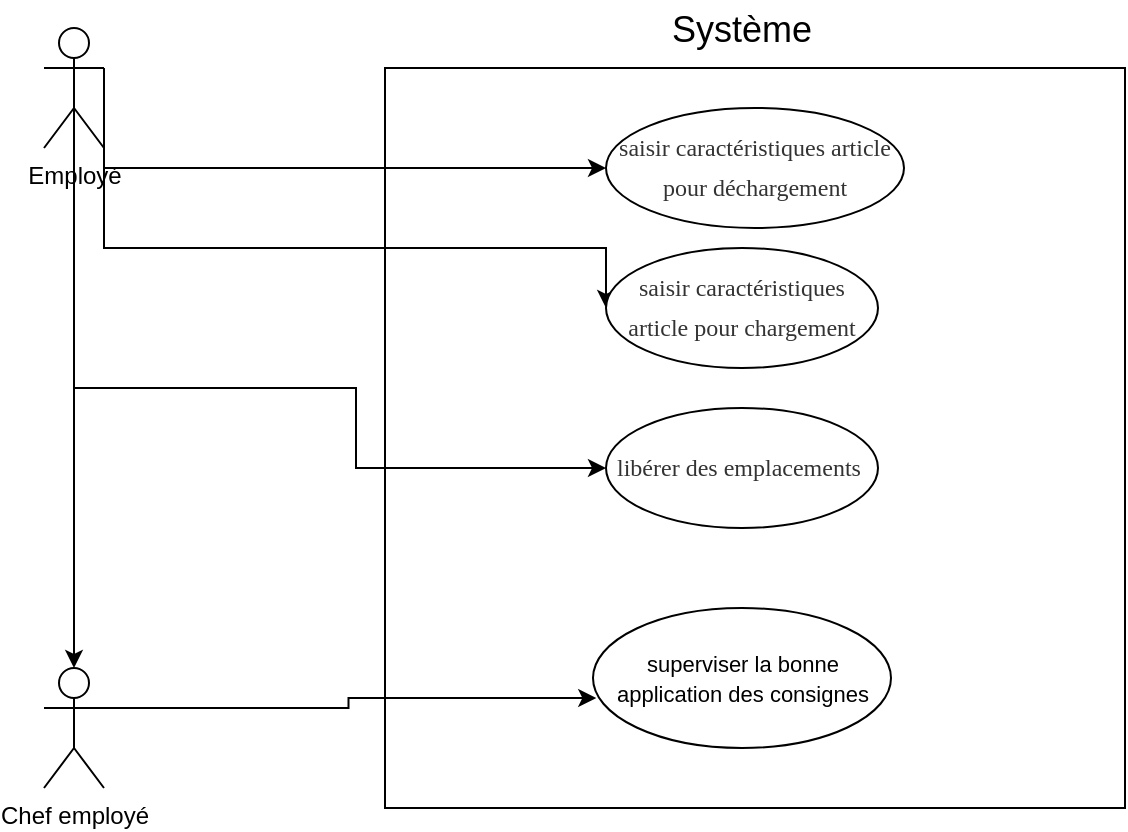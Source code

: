 <mxfile version="20.0.4" type="github">
  <diagram id="sKOXEcCy8EMqs_lArJ1n" name="Page-1">
    <mxGraphModel dx="988" dy="478" grid="1" gridSize="10" guides="1" tooltips="1" connect="1" arrows="1" fold="1" page="1" pageScale="1" pageWidth="827" pageHeight="1169" math="0" shadow="0">
      <root>
        <mxCell id="0" />
        <mxCell id="1" parent="0" />
        <mxCell id="C8wSqRybFLgtsbrYx_Tw-18" value="" style="whiteSpace=wrap;html=1;aspect=fixed;fontSize=11;" vertex="1" parent="1">
          <mxGeometry x="240.5" y="40" width="370" height="370" as="geometry" />
        </mxCell>
        <mxCell id="C8wSqRybFLgtsbrYx_Tw-3" value="" style="edgeStyle=orthogonalEdgeStyle;rounded=0;orthogonalLoop=1;jettySize=auto;html=1;" edge="1" parent="1" source="C8wSqRybFLgtsbrYx_Tw-1" target="C8wSqRybFLgtsbrYx_Tw-2">
          <mxGeometry relative="1" as="geometry" />
        </mxCell>
        <mxCell id="C8wSqRybFLgtsbrYx_Tw-14" style="edgeStyle=orthogonalEdgeStyle;rounded=0;orthogonalLoop=1;jettySize=auto;html=1;exitX=1;exitY=0.333;exitDx=0;exitDy=0;exitPerimeter=0;fontSize=11;" edge="1" parent="1" source="C8wSqRybFLgtsbrYx_Tw-1" target="C8wSqRybFLgtsbrYx_Tw-8">
          <mxGeometry relative="1" as="geometry">
            <Array as="points">
              <mxPoint x="100" y="90" />
            </Array>
          </mxGeometry>
        </mxCell>
        <mxCell id="C8wSqRybFLgtsbrYx_Tw-15" style="edgeStyle=orthogonalEdgeStyle;rounded=0;orthogonalLoop=1;jettySize=auto;html=1;exitX=1;exitY=1;exitDx=0;exitDy=0;exitPerimeter=0;entryX=0;entryY=0.5;entryDx=0;entryDy=0;fontSize=11;" edge="1" parent="1" source="C8wSqRybFLgtsbrYx_Tw-1" target="C8wSqRybFLgtsbrYx_Tw-10">
          <mxGeometry relative="1" as="geometry">
            <Array as="points">
              <mxPoint x="100" y="130" />
              <mxPoint x="351" y="130" />
            </Array>
          </mxGeometry>
        </mxCell>
        <mxCell id="C8wSqRybFLgtsbrYx_Tw-16" style="edgeStyle=orthogonalEdgeStyle;rounded=0;orthogonalLoop=1;jettySize=auto;html=1;exitX=0.5;exitY=0.5;exitDx=0;exitDy=0;exitPerimeter=0;entryX=0;entryY=0.5;entryDx=0;entryDy=0;fontSize=11;" edge="1" parent="1" source="C8wSqRybFLgtsbrYx_Tw-1" target="C8wSqRybFLgtsbrYx_Tw-11">
          <mxGeometry relative="1" as="geometry">
            <Array as="points">
              <mxPoint x="85" y="200" />
              <mxPoint x="226" y="200" />
              <mxPoint x="226" y="240" />
            </Array>
          </mxGeometry>
        </mxCell>
        <mxCell id="C8wSqRybFLgtsbrYx_Tw-1" value="Employé" style="shape=umlActor;verticalLabelPosition=bottom;verticalAlign=top;html=1;outlineConnect=0;" vertex="1" parent="1">
          <mxGeometry x="70" y="20" width="30" height="60" as="geometry" />
        </mxCell>
        <mxCell id="C8wSqRybFLgtsbrYx_Tw-17" style="edgeStyle=orthogonalEdgeStyle;rounded=0;orthogonalLoop=1;jettySize=auto;html=1;exitX=1;exitY=0.333;exitDx=0;exitDy=0;exitPerimeter=0;entryX=0.011;entryY=0.643;entryDx=0;entryDy=0;entryPerimeter=0;fontSize=11;" edge="1" parent="1" source="C8wSqRybFLgtsbrYx_Tw-2" target="C8wSqRybFLgtsbrYx_Tw-12">
          <mxGeometry relative="1" as="geometry" />
        </mxCell>
        <mxCell id="C8wSqRybFLgtsbrYx_Tw-2" value="Chef employé" style="shape=umlActor;verticalLabelPosition=bottom;verticalAlign=top;html=1;outlineConnect=0;" vertex="1" parent="1">
          <mxGeometry x="70" y="340" width="30" height="60" as="geometry" />
        </mxCell>
        <mxCell id="C8wSqRybFLgtsbrYx_Tw-8" value="&lt;span style=&quot;text-align: start; line-height: 17.12px; font-family: &amp;quot;Times New Roman&amp;quot;, serif; color: rgb(51, 51, 51);&quot; lang=&quot;FR&quot;&gt;&lt;font style=&quot;font-size: 12px;&quot;&gt;saisir caractéristiques article pour déchargement&lt;/font&gt;&lt;/span&gt;&lt;span style=&quot;font-size: medium; text-align: start;&quot;&gt;&lt;/span&gt;" style="ellipse;whiteSpace=wrap;html=1;" vertex="1" parent="1">
          <mxGeometry x="351" y="60" width="149" height="60" as="geometry" />
        </mxCell>
        <mxCell id="C8wSqRybFLgtsbrYx_Tw-9" value="&lt;font style=&quot;font-size: 18px;&quot;&gt;Système&lt;/font&gt;" style="text;html=1;strokeColor=none;fillColor=none;align=center;verticalAlign=middle;whiteSpace=wrap;rounded=0;fontSize=12;" vertex="1" parent="1">
          <mxGeometry x="389" y="6" width="60" height="30" as="geometry" />
        </mxCell>
        <mxCell id="C8wSqRybFLgtsbrYx_Tw-10" value="&lt;span style=&quot;text-align: start; line-height: 17.12px; font-family: &amp;quot;Times New Roman&amp;quot;, serif; color: rgb(51, 51, 51);&quot; lang=&quot;FR&quot;&gt;&lt;font style=&quot;font-size: 12px;&quot;&gt;saisir caractéristiques article pour chargement&lt;/font&gt;&lt;/span&gt;&lt;span style=&quot;font-size: medium; text-align: start;&quot;&gt;&lt;/span&gt;" style="ellipse;whiteSpace=wrap;html=1;" vertex="1" parent="1">
          <mxGeometry x="351" y="130" width="136" height="60" as="geometry" />
        </mxCell>
        <mxCell id="C8wSqRybFLgtsbrYx_Tw-11" value="&lt;div style=&quot;text-align: start;&quot;&gt;&lt;span style=&quot;background-color: initial;&quot;&gt;&lt;font face=&quot;Times New Roman, serif&quot; color=&quot;#333333&quot;&gt;libérer des emplacements&amp;nbsp;&lt;/font&gt;&lt;/span&gt;&lt;/div&gt;" style="ellipse;whiteSpace=wrap;html=1;" vertex="1" parent="1">
          <mxGeometry x="351" y="210" width="136" height="60" as="geometry" />
        </mxCell>
        <mxCell id="C8wSqRybFLgtsbrYx_Tw-12" value="&lt;div style=&quot;&quot;&gt;&lt;font style=&quot;font-size: 11px;&quot;&gt;superviser la bonne application des consignes&lt;/font&gt;&lt;/div&gt;" style="ellipse;whiteSpace=wrap;html=1;align=center;" vertex="1" parent="1">
          <mxGeometry x="344.5" y="310" width="149" height="70" as="geometry" />
        </mxCell>
      </root>
    </mxGraphModel>
  </diagram>
</mxfile>
